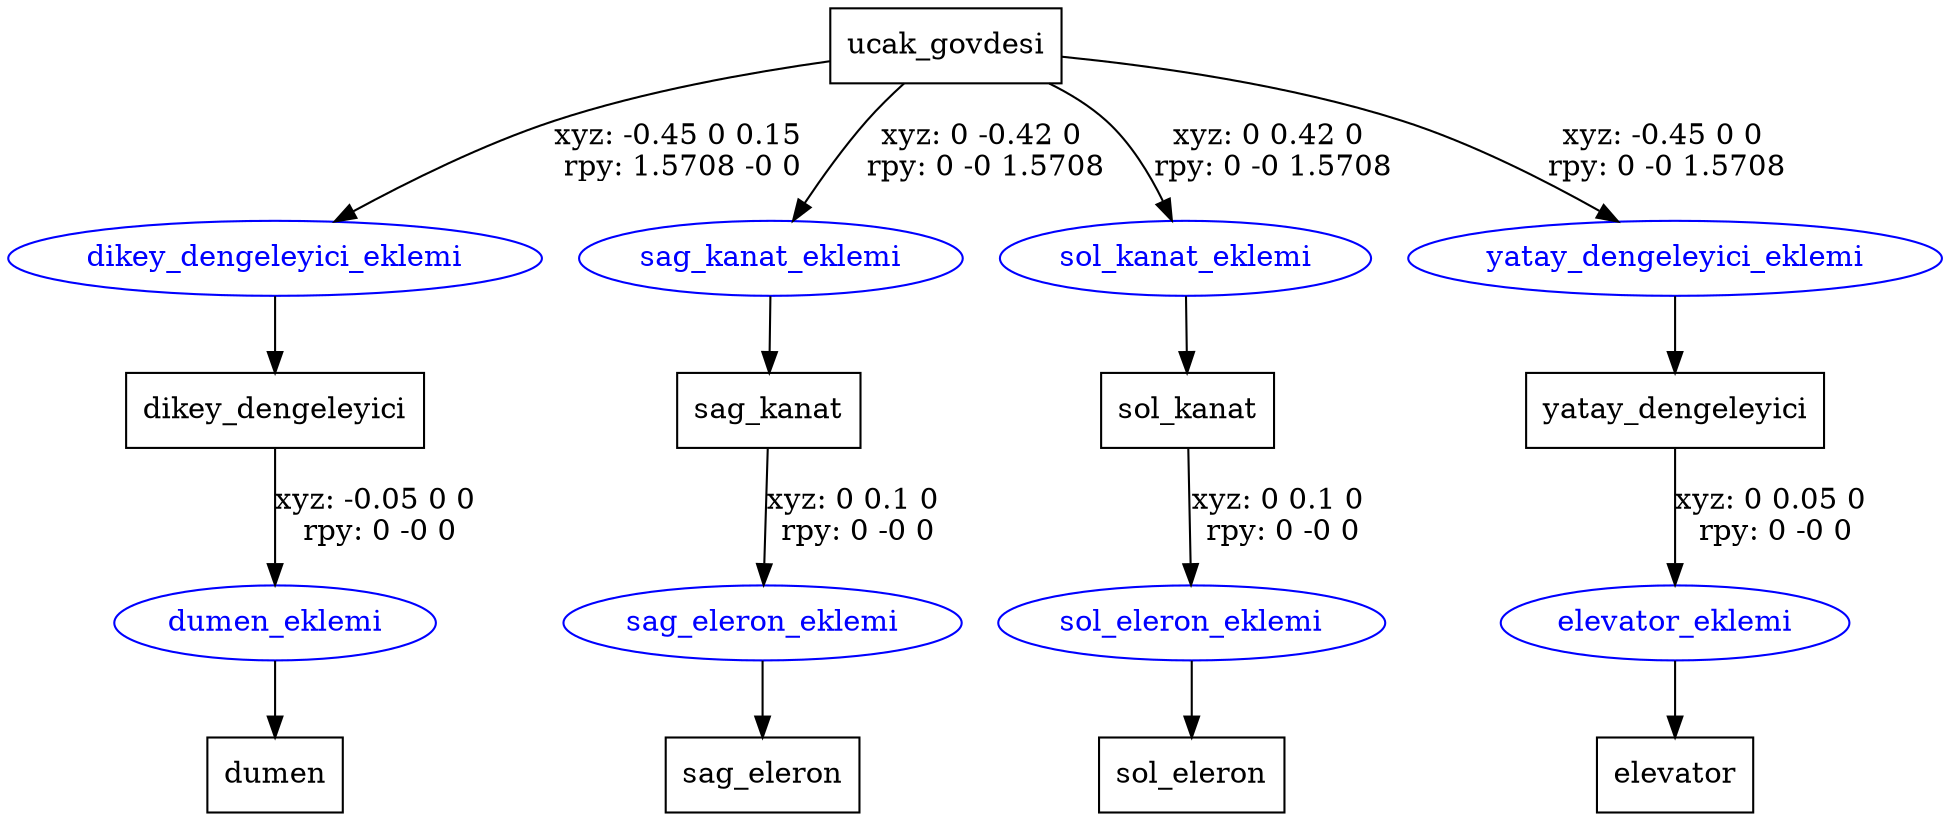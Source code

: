 digraph G {
node [shape=box];
"ucak_govdesi" [label="ucak_govdesi"];
"dikey_dengeleyici" [label="dikey_dengeleyici"];
"dumen" [label="dumen"];
"sag_kanat" [label="sag_kanat"];
"sag_eleron" [label="sag_eleron"];
"sol_kanat" [label="sol_kanat"];
"sol_eleron" [label="sol_eleron"];
"yatay_dengeleyici" [label="yatay_dengeleyici"];
"elevator" [label="elevator"];
node [shape=ellipse, color=blue, fontcolor=blue];
"ucak_govdesi" -> "dikey_dengeleyici_eklemi" [label="xyz: -0.45 0 0.15 \nrpy: 1.5708 -0 0"]
"dikey_dengeleyici_eklemi" -> "dikey_dengeleyici"
"dikey_dengeleyici" -> "dumen_eklemi" [label="xyz: -0.05 0 0 \nrpy: 0 -0 0"]
"dumen_eklemi" -> "dumen"
"ucak_govdesi" -> "sag_kanat_eklemi" [label="xyz: 0 -0.42 0 \nrpy: 0 -0 1.5708"]
"sag_kanat_eklemi" -> "sag_kanat"
"sag_kanat" -> "sag_eleron_eklemi" [label="xyz: 0 0.1 0 \nrpy: 0 -0 0"]
"sag_eleron_eklemi" -> "sag_eleron"
"ucak_govdesi" -> "sol_kanat_eklemi" [label="xyz: 0 0.42 0 \nrpy: 0 -0 1.5708"]
"sol_kanat_eklemi" -> "sol_kanat"
"sol_kanat" -> "sol_eleron_eklemi" [label="xyz: 0 0.1 0 \nrpy: 0 -0 0"]
"sol_eleron_eklemi" -> "sol_eleron"
"ucak_govdesi" -> "yatay_dengeleyici_eklemi" [label="xyz: -0.45 0 0 \nrpy: 0 -0 1.5708"]
"yatay_dengeleyici_eklemi" -> "yatay_dengeleyici"
"yatay_dengeleyici" -> "elevator_eklemi" [label="xyz: 0 0.05 0 \nrpy: 0 -0 0"]
"elevator_eklemi" -> "elevator"
}
